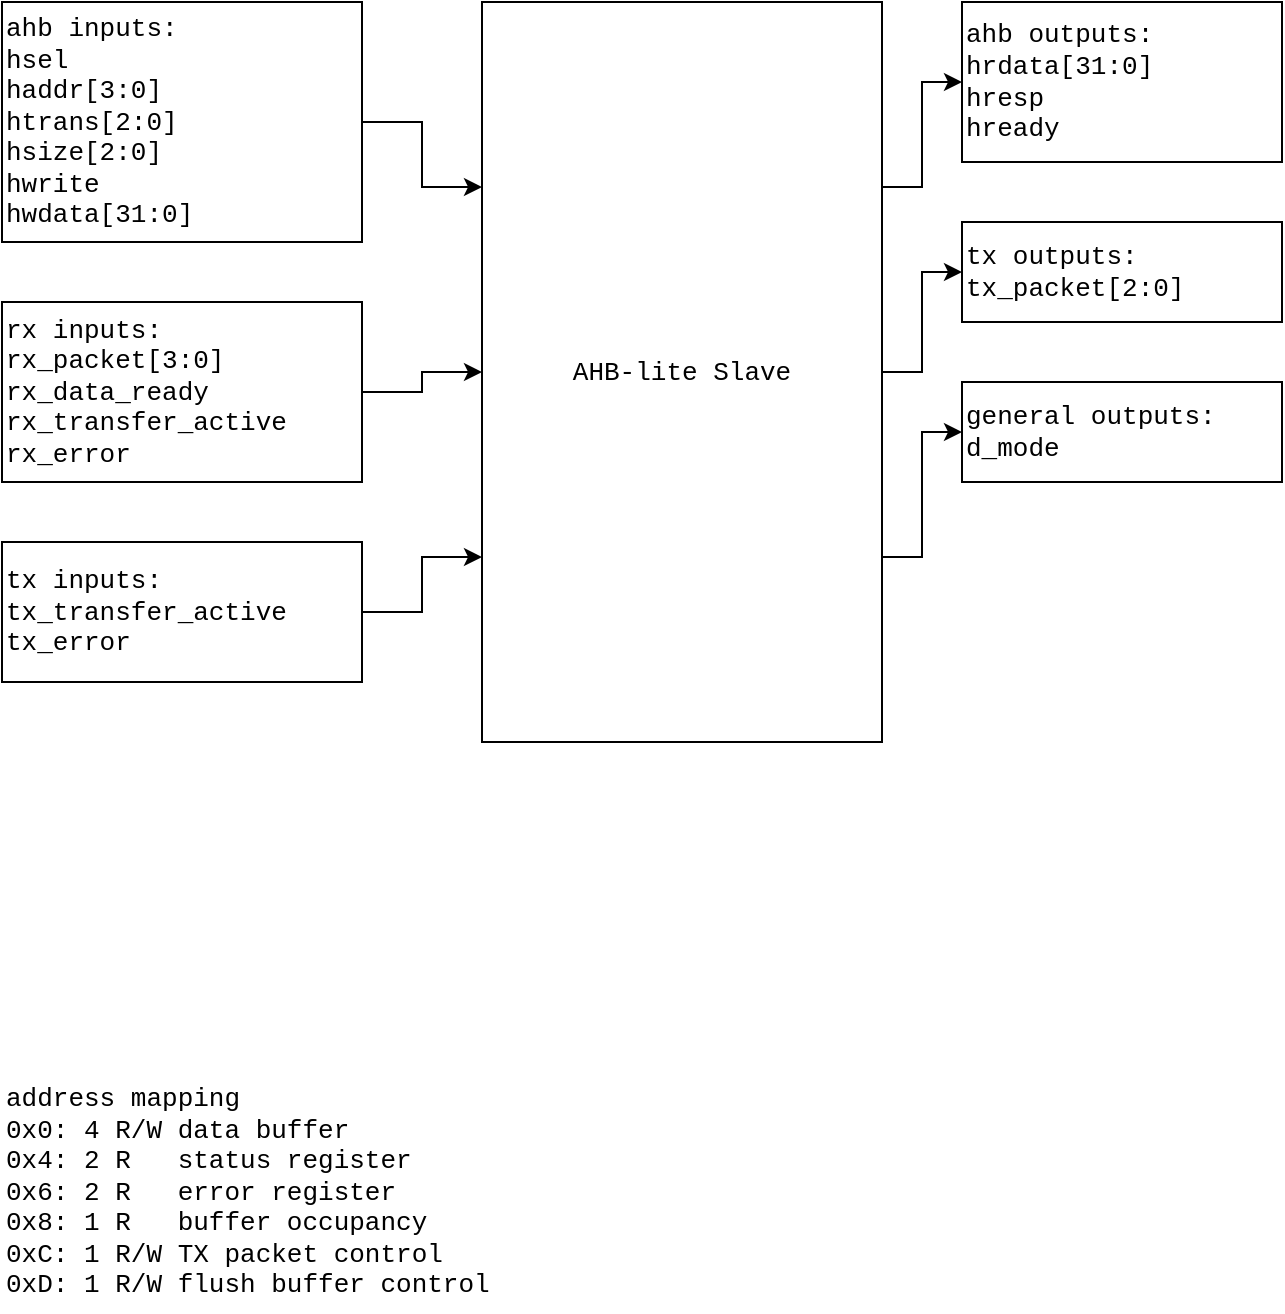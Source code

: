 <mxfile>
    <diagram id="mPhPeCEU2sq3P_vmCf37" name="Top Level">
        <mxGraphModel dx="916" dy="694" grid="1" gridSize="10" guides="1" tooltips="1" connect="1" arrows="1" fold="1" page="1" pageScale="1" pageWidth="850" pageHeight="1100" math="0" shadow="0">
            <root>
                <mxCell id="0"/>
                <mxCell id="1" parent="0"/>
                <mxCell id="ZwhexHDq3JxU943sYQ1g-10" style="edgeStyle=orthogonalEdgeStyle;rounded=0;orthogonalLoop=1;jettySize=auto;html=1;exitX=1;exitY=0.5;exitDx=0;exitDy=0;entryX=0;entryY=0.25;entryDx=0;entryDy=0;fontFamily=Courier New;fontSize=13;" parent="1" source="ZwhexHDq3JxU943sYQ1g-1" target="ZwhexHDq3JxU943sYQ1g-9" edge="1">
                    <mxGeometry relative="1" as="geometry"/>
                </mxCell>
                <mxCell id="ZwhexHDq3JxU943sYQ1g-1" value="&lt;div style=&quot;font-size: 13px;&quot;&gt;ahb inputs:&lt;/div&gt;&lt;div style=&quot;font-size: 13px;&quot;&gt;hsel&lt;/div&gt;&lt;div style=&quot;font-size: 13px;&quot;&gt;haddr[3:0]&lt;/div&gt;&lt;div style=&quot;font-size: 13px;&quot;&gt;htrans[2:0]&lt;/div&gt;&lt;div style=&quot;font-size: 13px;&quot;&gt;hsize[2:0]&lt;/div&gt;&lt;div style=&quot;font-size: 13px;&quot;&gt;hwrite&lt;/div&gt;&lt;div style=&quot;font-size: 13px;&quot;&gt;hwdata[31:0]&lt;br style=&quot;font-size: 13px;&quot;&gt;&lt;/div&gt;" style="whiteSpace=wrap;html=1;fontSize=13;fontFamily=Courier New;align=left;" parent="1" vertex="1">
                    <mxGeometry x="40" y="40" width="180" height="120" as="geometry"/>
                </mxCell>
                <mxCell id="ZwhexHDq3JxU943sYQ1g-2" value="&lt;div style=&quot;font-size: 13px;&quot;&gt;address mapping&lt;/div&gt;&lt;div style=&quot;font-size: 13px;&quot;&gt;0x0: 4 R/W data buffer&lt;/div&gt;&lt;div style=&quot;font-size: 13px;&quot;&gt;0x4: 2 R&amp;nbsp;&amp;nbsp; status register&lt;/div&gt;&lt;div style=&quot;font-size: 13px;&quot;&gt;0x6: 2 R&amp;nbsp;&amp;nbsp; error register&lt;/div&gt;&lt;div style=&quot;font-size: 13px;&quot;&gt;0x8: 1 R&amp;nbsp;&amp;nbsp; buffer occupancy&lt;/div&gt;&lt;div style=&quot;font-size: 13px;&quot;&gt;0xC: 1 R/W TX packet control&lt;/div&gt;&lt;div style=&quot;font-size: 13px;&quot;&gt;0xD: 1 R/W flush buffer control&lt;br style=&quot;font-size: 13px;&quot;&gt;&lt;/div&gt;" style="text;html=1;align=left;verticalAlign=middle;resizable=0;points=[];autosize=1;strokeColor=none;fillColor=none;fontSize=13;fontFamily=Courier New;" parent="1" vertex="1">
                    <mxGeometry x="40" y="575" width="270" height="120" as="geometry"/>
                </mxCell>
                <mxCell id="ZwhexHDq3JxU943sYQ1g-3" value="&lt;div style=&quot;font-size: 13px;&quot;&gt;ahb outputs:&lt;/div&gt;&lt;div style=&quot;font-size: 13px;&quot;&gt;hrdata[31:0]&lt;/div&gt;&lt;div style=&quot;font-size: 13px;&quot;&gt;hresp&lt;/div&gt;&lt;div style=&quot;font-size: 13px;&quot;&gt;hready&lt;br style=&quot;font-size: 13px;&quot;&gt;&lt;/div&gt;" style="whiteSpace=wrap;html=1;fontSize=13;fontFamily=Courier New;align=left;" parent="1" vertex="1">
                    <mxGeometry x="520" y="40" width="160" height="80" as="geometry"/>
                </mxCell>
                <mxCell id="ZwhexHDq3JxU943sYQ1g-11" style="edgeStyle=orthogonalEdgeStyle;rounded=0;orthogonalLoop=1;jettySize=auto;html=1;exitX=1;exitY=0.5;exitDx=0;exitDy=0;entryX=0;entryY=0.5;entryDx=0;entryDy=0;fontFamily=Courier New;fontSize=13;" parent="1" source="ZwhexHDq3JxU943sYQ1g-5" target="ZwhexHDq3JxU943sYQ1g-9" edge="1">
                    <mxGeometry relative="1" as="geometry"/>
                </mxCell>
                <mxCell id="ZwhexHDq3JxU943sYQ1g-5" value="&lt;div style=&quot;font-size: 13px;&quot;&gt;rx inputs:&lt;/div&gt;&lt;div style=&quot;font-size: 13px;&quot;&gt;rx_packet[3:0]&lt;/div&gt;&lt;div style=&quot;font-size: 13px;&quot;&gt;rx_data_ready&lt;/div&gt;&lt;div style=&quot;font-size: 13px;&quot;&gt;rx_transfer_active&lt;/div&gt;&lt;div style=&quot;font-size: 13px;&quot;&gt;rx_error&lt;br style=&quot;font-size: 13px;&quot;&gt;&lt;/div&gt;" style="whiteSpace=wrap;html=1;fontSize=13;fontFamily=Courier New;align=left;" parent="1" vertex="1">
                    <mxGeometry x="40" y="190" width="180" height="90" as="geometry"/>
                </mxCell>
                <mxCell id="ZwhexHDq3JxU943sYQ1g-12" style="edgeStyle=orthogonalEdgeStyle;rounded=0;orthogonalLoop=1;jettySize=auto;html=1;exitX=1;exitY=0.5;exitDx=0;exitDy=0;entryX=0;entryY=0.75;entryDx=0;entryDy=0;fontFamily=Courier New;fontSize=13;" parent="1" source="ZwhexHDq3JxU943sYQ1g-6" target="ZwhexHDq3JxU943sYQ1g-9" edge="1">
                    <mxGeometry relative="1" as="geometry"/>
                </mxCell>
                <mxCell id="ZwhexHDq3JxU943sYQ1g-6" value="&lt;div style=&quot;font-size: 13px;&quot;&gt;tx inputs:&lt;/div&gt;&lt;div style=&quot;font-size: 13px;&quot;&gt;tx_transfer_active&lt;/div&gt;&lt;div style=&quot;font-size: 13px;&quot;&gt;tx_error&lt;br style=&quot;font-size: 13px;&quot;&gt;&lt;/div&gt;" style="whiteSpace=wrap;html=1;fontSize=13;fontFamily=Courier New;align=left;" parent="1" vertex="1">
                    <mxGeometry x="40" y="310" width="180" height="70" as="geometry"/>
                </mxCell>
                <mxCell id="ZwhexHDq3JxU943sYQ1g-7" value="&lt;div style=&quot;font-size: 13px;&quot;&gt;tx outputs:&lt;/div&gt;&lt;div style=&quot;font-size: 13px;&quot;&gt;tx_packet[2:0]&lt;br style=&quot;font-size: 13px;&quot;&gt;&lt;/div&gt;" style="whiteSpace=wrap;html=1;fontSize=13;fontFamily=Courier New;align=left;" parent="1" vertex="1">
                    <mxGeometry x="520" y="150" width="160" height="50" as="geometry"/>
                </mxCell>
                <mxCell id="ZwhexHDq3JxU943sYQ1g-8" value="&lt;div style=&quot;font-size: 13px&quot;&gt;&lt;div&gt;general outputs:&lt;/div&gt;&lt;div&gt;d_mode&lt;br&gt;&lt;/div&gt;&lt;/div&gt;" style="whiteSpace=wrap;html=1;fontSize=13;fontFamily=Courier New;align=left;" parent="1" vertex="1">
                    <mxGeometry x="520" y="230" width="160" height="50" as="geometry"/>
                </mxCell>
                <mxCell id="ZwhexHDq3JxU943sYQ1g-13" style="edgeStyle=orthogonalEdgeStyle;rounded=0;orthogonalLoop=1;jettySize=auto;html=1;exitX=1;exitY=0.25;exitDx=0;exitDy=0;entryX=0;entryY=0.5;entryDx=0;entryDy=0;fontFamily=Courier New;fontSize=13;" parent="1" source="ZwhexHDq3JxU943sYQ1g-9" target="ZwhexHDq3JxU943sYQ1g-3" edge="1">
                    <mxGeometry relative="1" as="geometry"/>
                </mxCell>
                <mxCell id="ZwhexHDq3JxU943sYQ1g-14" style="edgeStyle=orthogonalEdgeStyle;rounded=0;orthogonalLoop=1;jettySize=auto;html=1;exitX=1;exitY=0.5;exitDx=0;exitDy=0;entryX=0;entryY=0.5;entryDx=0;entryDy=0;fontFamily=Courier New;fontSize=13;" parent="1" source="ZwhexHDq3JxU943sYQ1g-9" target="ZwhexHDq3JxU943sYQ1g-7" edge="1">
                    <mxGeometry relative="1" as="geometry"/>
                </mxCell>
                <mxCell id="ZwhexHDq3JxU943sYQ1g-15" style="edgeStyle=orthogonalEdgeStyle;rounded=0;orthogonalLoop=1;jettySize=auto;html=1;exitX=1;exitY=0.75;exitDx=0;exitDy=0;entryX=0;entryY=0.5;entryDx=0;entryDy=0;fontFamily=Courier New;fontSize=13;" parent="1" source="ZwhexHDq3JxU943sYQ1g-9" target="ZwhexHDq3JxU943sYQ1g-8" edge="1">
                    <mxGeometry relative="1" as="geometry"/>
                </mxCell>
                <mxCell id="ZwhexHDq3JxU943sYQ1g-9" value="AHB-lite Slave" style="rounded=0;whiteSpace=wrap;html=1;fontFamily=Courier New;fontSize=13;" parent="1" vertex="1">
                    <mxGeometry x="280" y="40" width="200" height="370" as="geometry"/>
                </mxCell>
            </root>
        </mxGraphModel>
    </diagram>
</mxfile>